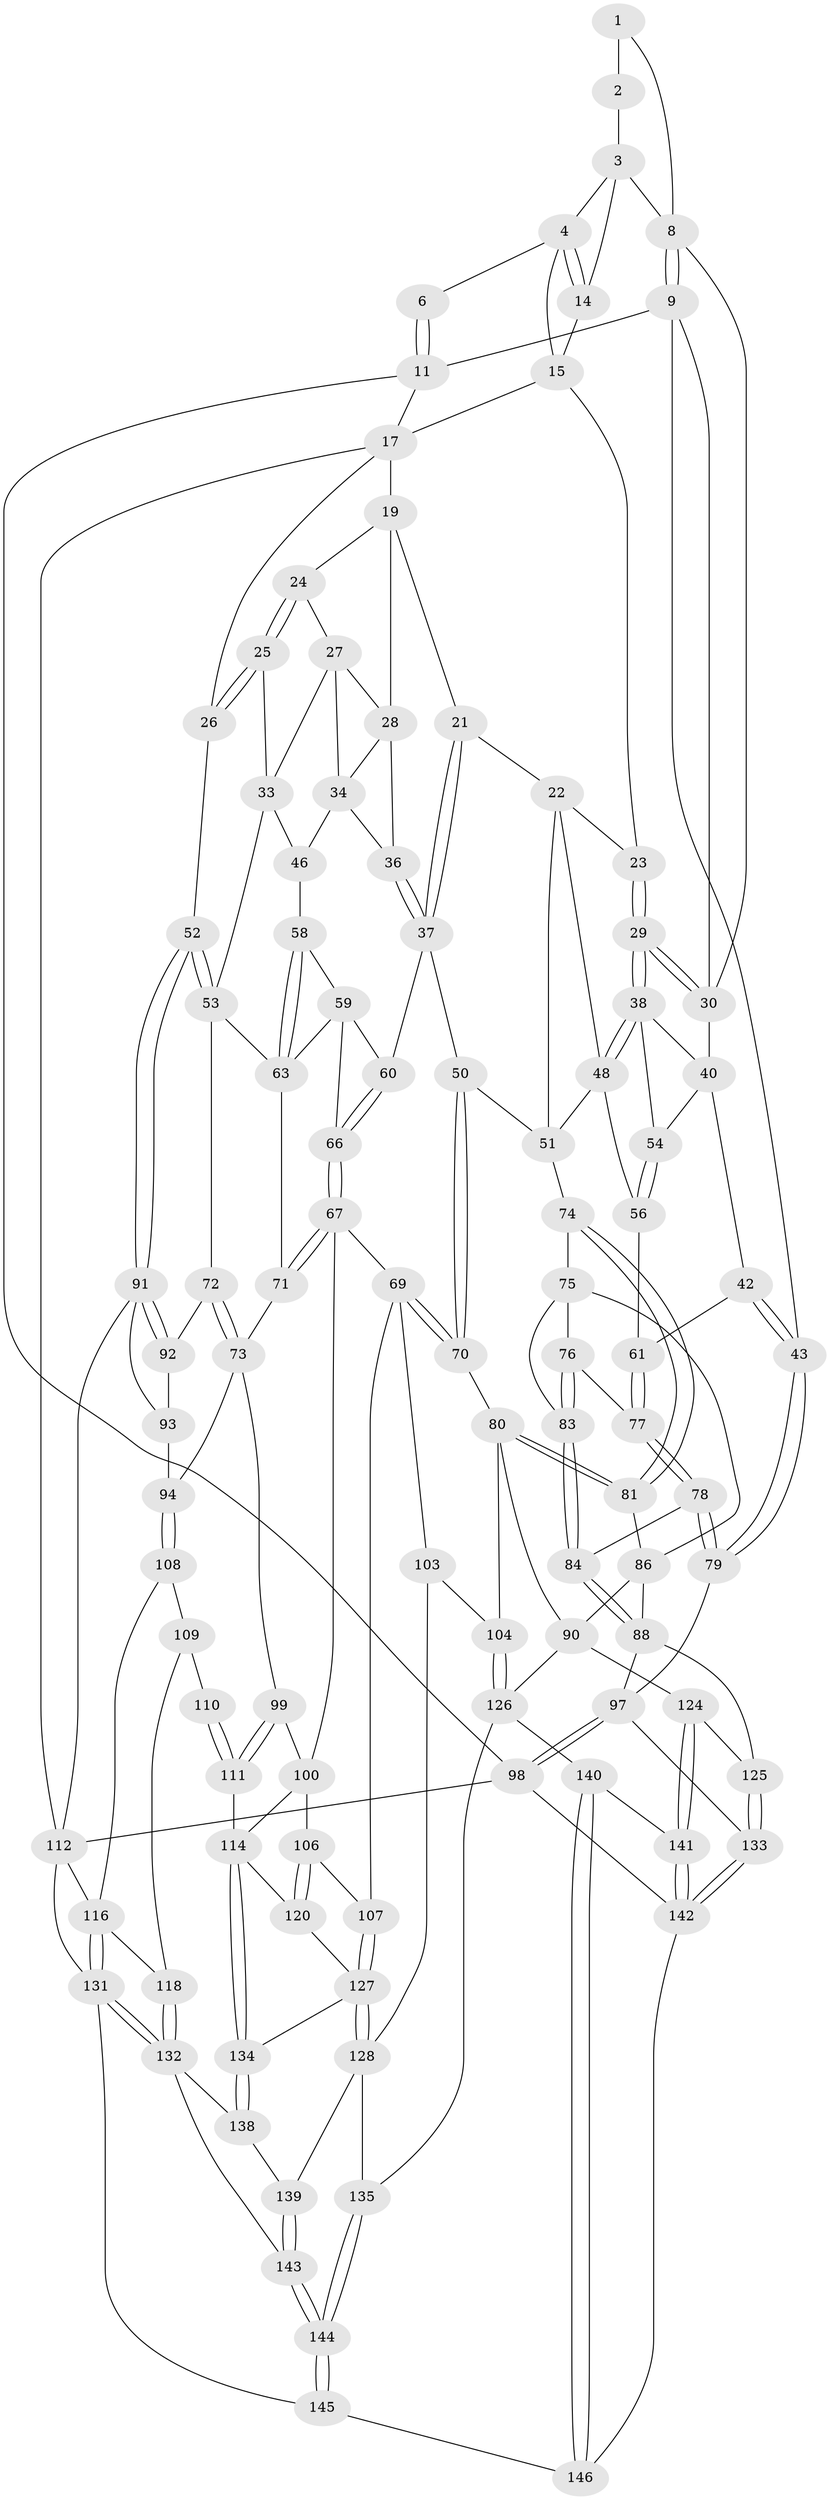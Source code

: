 // original degree distribution, {3: 0.013513513513513514, 4: 0.22972972972972974, 6: 0.21621621621621623, 5: 0.5405405405405406}
// Generated by graph-tools (version 1.1) at 2025/11/02/27/25 16:11:58]
// undirected, 103 vertices, 229 edges
graph export_dot {
graph [start="1"]
  node [color=gray90,style=filled];
  1 [pos="+0.07001907873328236+0",super="+7"];
  2 [pos="+0.1722627107739709+0.036000363953565755"];
  3 [pos="+0.20661999591969385+0.029136229549851622",super="+12"];
  4 [pos="+0.24395453948104925+0.0002317020101971932",super="+5"];
  6 [pos="+0.021644491500290457+0"];
  8 [pos="+0.10490147446540028+0.0733738075515076",super="+13"];
  9 [pos="+0+0.12891625550130967",super="+10"];
  11 [pos="+0+0"];
  14 [pos="+0.22885702593945198+0.13546922479318071"];
  15 [pos="+0.44032336238365943+0",super="+16"];
  17 [pos="+0.5287460511229198+0",super="+18"];
  19 [pos="+0.5338820728152311+0",super="+20"];
  21 [pos="+0.40877084632246347+0.23645009412626394"];
  22 [pos="+0.4072642435845828+0.23666446006050687",super="+47"];
  23 [pos="+0.31899141315154306+0.20481120414131565"];
  24 [pos="+0.5473579286070682+0"];
  25 [pos="+0.891451813519582+0.14039507203899712"];
  26 [pos="+1+0"];
  27 [pos="+0.5995768957510642+0.09006646012492402",super="+32"];
  28 [pos="+0.5407817257631573+0.21272193271187992",super="+35"];
  29 [pos="+0.24157772016535561+0.2842014398402539"];
  30 [pos="+0.1435678423833599+0.19786830071406866",super="+31"];
  33 [pos="+0.8497113313317807+0.20589135389775293",super="+45"];
  34 [pos="+0.6774637577622504+0.24909256243223118",super="+44"];
  36 [pos="+0.5701370532417974+0.32730629948975737"];
  37 [pos="+0.5231957074067367+0.38600298705758196",super="+49"];
  38 [pos="+0.23939689058097186+0.3069567072055958",super="+39"];
  40 [pos="+0.09675529698141111+0.239966248351888",super="+41"];
  42 [pos="+0+0.3502677564123907"];
  43 [pos="+0+0.35153239649654877"];
  46 [pos="+0.7164898689373358+0.3686273208863151"];
  48 [pos="+0.2442139779140913+0.3248592062756877",super="+55"];
  50 [pos="+0.4544519347461481+0.44683568207496094"];
  51 [pos="+0.3824940194325414+0.43009893158269075",super="+57"];
  52 [pos="+1+0.4667867392757186"];
  53 [pos="+0.877132083074246+0.40292725105350774",super="+62"];
  54 [pos="+0.09824216323645854+0.33409002755931133"];
  56 [pos="+0.12852932342213969+0.43453648956435964"];
  58 [pos="+0.6628977362484135+0.4230242488313624"];
  59 [pos="+0.6297752680420879+0.4328487558930889",super="+65"];
  60 [pos="+0.5282916564729428+0.39410838923305175"];
  61 [pos="+0.12509356890620618+0.4376683896060273"];
  63 [pos="+0.6967214508727494+0.4699353772186194",super="+64"];
  66 [pos="+0.5901806913488864+0.5048211907224058"];
  67 [pos="+0.5907262413136903+0.5938725556961252",super="+68"];
  69 [pos="+0.5484534162554269+0.615300438240934",super="+102"];
  70 [pos="+0.4668528029379867+0.5346729618669627"];
  71 [pos="+0.659963837963742+0.5486175436945625"];
  72 [pos="+0.7971974885993044+0.535844991497686"];
  73 [pos="+0.7931245451734826+0.5435544289553765",super="+95"];
  74 [pos="+0.2777595900148292+0.5017715151965605"];
  75 [pos="+0.1668765918053158+0.5392516142694102",super="+82"];
  76 [pos="+0.15274535340556666+0.5321779170866818"];
  77 [pos="+0.09950022801711193+0.49568066090571933"];
  78 [pos="+0.07633315610133783+0.5165172686552316",super="+85"];
  79 [pos="+0+0.46637951366036695",super="+96"];
  80 [pos="+0.3436215758526394+0.6233300791433225",super="+89"];
  81 [pos="+0.28302287231150597+0.5449228414418253"];
  83 [pos="+0.13392187327718214+0.6687376739213823"];
  84 [pos="+0.13373662868050884+0.6691199902898407"];
  86 [pos="+0.2624452372970669+0.5599463193261105",super="+87"];
  88 [pos="+0.14615133144682255+0.6814198592069904",super="+121"];
  90 [pos="+0.2611369836566972+0.6982236929730042",super="+123"];
  91 [pos="+1+0.5221561235433084",super="+101"];
  92 [pos="+0.9135290901111496+0.5963298450823269"];
  93 [pos="+0.9070552020493806+0.6454672745540082"];
  94 [pos="+0.8405313507043122+0.6709819282632039"];
  97 [pos="+0+0.8945771601371502",super="+122"];
  98 [pos="+0+1"];
  99 [pos="+0.7389781992706004+0.6545081009302243"];
  100 [pos="+0.5945793823027382+0.6402341564416869",super="+105"];
  103 [pos="+0.42662264930878563+0.7180428262351198"];
  104 [pos="+0.4029854861357951+0.7180536589151717"];
  106 [pos="+0.566281303058713+0.7394060196565125"];
  107 [pos="+0.5328104640508184+0.7520276051837756"];
  108 [pos="+0.8412710021736567+0.673585905962533"];
  109 [pos="+0.8321837884320242+0.6950898641350685",super="+119"];
  110 [pos="+0.7106255079011501+0.7677826380276402"];
  111 [pos="+0.7079632329866637+0.7653149522218275"];
  112 [pos="+1+1",super="+113"];
  114 [pos="+0.6869038070224207+0.764503052954128",super="+115"];
  116 [pos="+0.9281664380280708+0.7432726725015746",super="+117"];
  118 [pos="+0.7941891252595817+0.8726056141450061"];
  120 [pos="+0.588207123896971+0.7811168508004489"];
  124 [pos="+0.23139025672904653+0.8264615813732971"];
  125 [pos="+0.18732698652145802+0.8237439330619212"];
  126 [pos="+0.3689757575668819+0.7943151084159189",super="+136"];
  127 [pos="+0.536628112018815+0.8280401237867767",super="+130"];
  128 [pos="+0.5263426716226695+0.8408423417802736",super="+129"];
  131 [pos="+0.8666903214776525+0.9778819685711235",super="+148"];
  132 [pos="+0.7970708415188824+0.8955890796828125",super="+137"];
  133 [pos="+0.09459016787156728+0.9228338594965546"];
  134 [pos="+0.6347163088055887+0.8222901235660629"];
  135 [pos="+0.47870392972905385+0.8976351062221171"];
  138 [pos="+0.6410773016403647+0.8554829702959419"];
  139 [pos="+0.6119729484734279+0.8843977556270384"];
  140 [pos="+0.3646816164516754+0.9054073693402253"];
  141 [pos="+0.2966329747780216+0.9041313028971042"];
  142 [pos="+0+1",super="+147"];
  143 [pos="+0.6236205462716649+0.9565114054540522"];
  144 [pos="+0.563703840596429+1"];
  145 [pos="+0.5642795965956262+1"];
  146 [pos="+0.379413143178478+1"];
  1 -- 2 [weight=2];
  1 -- 8;
  2 -- 3;
  3 -- 4;
  3 -- 8;
  3 -- 14;
  4 -- 14;
  4 -- 14;
  4 -- 6;
  4 -- 15;
  6 -- 11;
  6 -- 11;
  8 -- 9;
  8 -- 9;
  8 -- 30;
  9 -- 30;
  9 -- 11;
  9 -- 43;
  11 -- 98;
  11 -- 17;
  14 -- 15;
  15 -- 17;
  15 -- 23;
  17 -- 19;
  17 -- 112;
  17 -- 26;
  19 -- 24;
  19 -- 28;
  19 -- 21;
  21 -- 22;
  21 -- 37;
  21 -- 37;
  22 -- 23;
  22 -- 48;
  22 -- 51;
  23 -- 29;
  23 -- 29;
  24 -- 25;
  24 -- 25;
  24 -- 27;
  25 -- 26;
  25 -- 26;
  25 -- 33;
  26 -- 52;
  27 -- 28;
  27 -- 33;
  27 -- 34;
  28 -- 34;
  28 -- 36;
  29 -- 30;
  29 -- 30;
  29 -- 38;
  29 -- 38;
  30 -- 40;
  33 -- 53;
  33 -- 46;
  34 -- 36;
  34 -- 46;
  36 -- 37;
  36 -- 37;
  37 -- 50;
  37 -- 60;
  38 -- 48;
  38 -- 48;
  38 -- 40;
  38 -- 54;
  40 -- 42;
  40 -- 54;
  42 -- 43;
  42 -- 43;
  42 -- 61;
  43 -- 79;
  43 -- 79;
  46 -- 58;
  48 -- 56;
  48 -- 51;
  50 -- 51;
  50 -- 70;
  50 -- 70;
  51 -- 74;
  52 -- 53;
  52 -- 53;
  52 -- 91;
  52 -- 91;
  53 -- 72;
  53 -- 63;
  54 -- 56;
  54 -- 56;
  56 -- 61;
  58 -- 59;
  58 -- 63;
  58 -- 63;
  59 -- 60;
  59 -- 66;
  59 -- 63;
  60 -- 66;
  60 -- 66;
  61 -- 77;
  61 -- 77;
  63 -- 71;
  66 -- 67;
  66 -- 67;
  67 -- 71;
  67 -- 71;
  67 -- 100;
  67 -- 69;
  69 -- 70;
  69 -- 70;
  69 -- 107;
  69 -- 103;
  70 -- 80;
  71 -- 73;
  72 -- 73;
  72 -- 73;
  72 -- 92;
  73 -- 99;
  73 -- 94;
  74 -- 75;
  74 -- 81;
  74 -- 81;
  75 -- 76;
  75 -- 83;
  75 -- 86;
  76 -- 77;
  76 -- 83;
  76 -- 83;
  77 -- 78;
  77 -- 78;
  78 -- 79 [weight=2];
  78 -- 79;
  78 -- 84;
  79 -- 97;
  80 -- 81;
  80 -- 81;
  80 -- 90;
  80 -- 104;
  81 -- 86;
  83 -- 84;
  83 -- 84;
  84 -- 88;
  84 -- 88;
  86 -- 88;
  86 -- 90;
  88 -- 97;
  88 -- 125;
  90 -- 124;
  90 -- 126;
  91 -- 92;
  91 -- 92;
  91 -- 93;
  91 -- 112;
  92 -- 93;
  93 -- 94;
  94 -- 108;
  94 -- 108;
  97 -- 98;
  97 -- 98;
  97 -- 133;
  98 -- 112;
  98 -- 142;
  99 -- 100;
  99 -- 111;
  99 -- 111;
  100 -- 106;
  100 -- 114;
  103 -- 104;
  103 -- 128;
  104 -- 126;
  104 -- 126;
  106 -- 107;
  106 -- 120;
  106 -- 120;
  107 -- 127;
  107 -- 127;
  108 -- 109;
  108 -- 116;
  109 -- 110 [weight=2];
  109 -- 118;
  110 -- 111;
  110 -- 111;
  111 -- 114;
  112 -- 131;
  112 -- 116;
  114 -- 134;
  114 -- 134;
  114 -- 120;
  116 -- 131;
  116 -- 131;
  116 -- 118;
  118 -- 132;
  118 -- 132;
  120 -- 127;
  124 -- 125;
  124 -- 141;
  124 -- 141;
  125 -- 133;
  125 -- 133;
  126 -- 140;
  126 -- 135;
  127 -- 128;
  127 -- 128;
  127 -- 134;
  128 -- 139;
  128 -- 135;
  131 -- 132;
  131 -- 132;
  131 -- 145;
  132 -- 138;
  132 -- 143;
  133 -- 142;
  133 -- 142;
  134 -- 138;
  134 -- 138;
  135 -- 144;
  135 -- 144;
  138 -- 139;
  139 -- 143;
  139 -- 143;
  140 -- 141;
  140 -- 146;
  140 -- 146;
  141 -- 142;
  141 -- 142;
  142 -- 146;
  143 -- 144;
  143 -- 144;
  144 -- 145;
  144 -- 145;
  145 -- 146;
}
